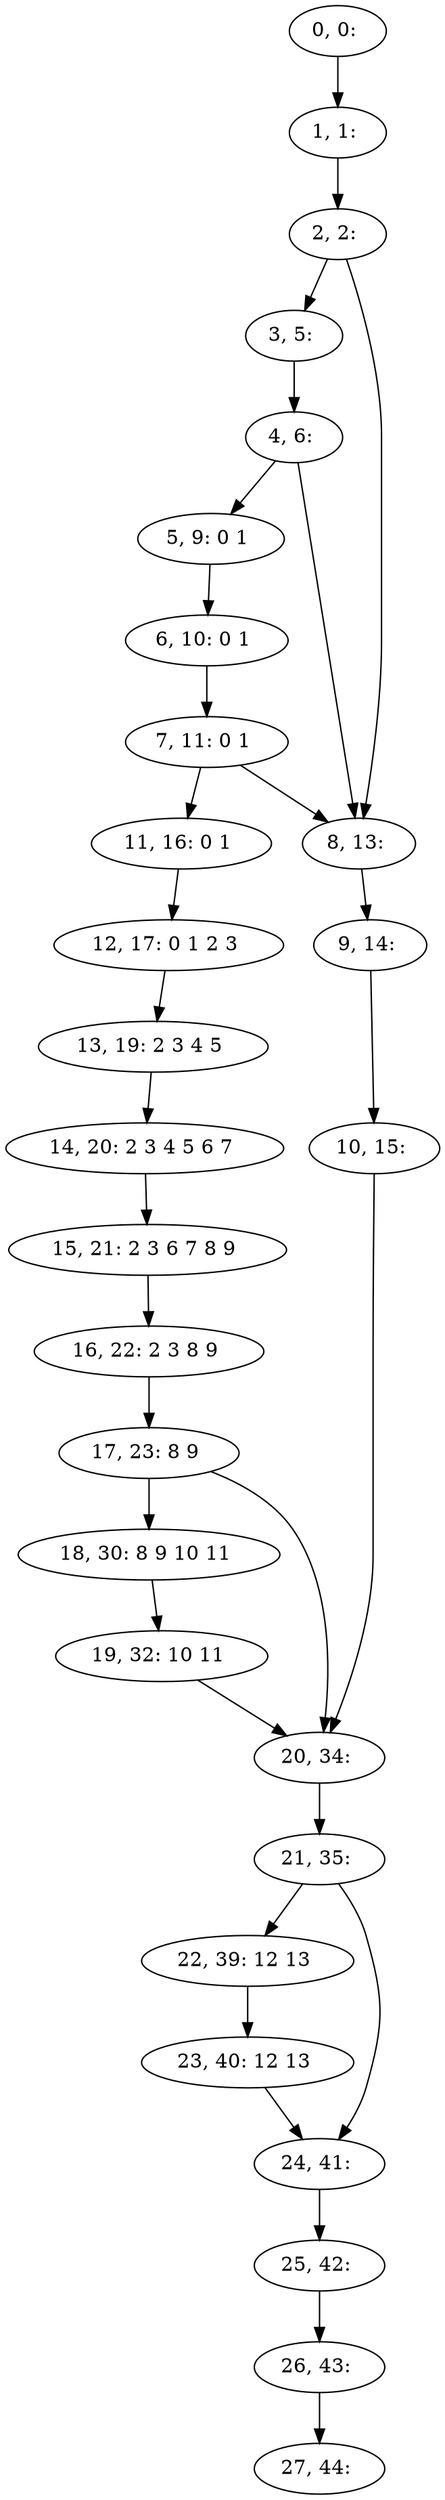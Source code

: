 digraph G {
0[label="0, 0: "];
1[label="1, 1: "];
2[label="2, 2: "];
3[label="3, 5: "];
4[label="4, 6: "];
5[label="5, 9: 0 1 "];
6[label="6, 10: 0 1 "];
7[label="7, 11: 0 1 "];
8[label="8, 13: "];
9[label="9, 14: "];
10[label="10, 15: "];
11[label="11, 16: 0 1 "];
12[label="12, 17: 0 1 2 3 "];
13[label="13, 19: 2 3 4 5 "];
14[label="14, 20: 2 3 4 5 6 7 "];
15[label="15, 21: 2 3 6 7 8 9 "];
16[label="16, 22: 2 3 8 9 "];
17[label="17, 23: 8 9 "];
18[label="18, 30: 8 9 10 11 "];
19[label="19, 32: 10 11 "];
20[label="20, 34: "];
21[label="21, 35: "];
22[label="22, 39: 12 13 "];
23[label="23, 40: 12 13 "];
24[label="24, 41: "];
25[label="25, 42: "];
26[label="26, 43: "];
27[label="27, 44: "];
0->1 ;
1->2 ;
2->3 ;
2->8 ;
3->4 ;
4->5 ;
4->8 ;
5->6 ;
6->7 ;
7->8 ;
7->11 ;
8->9 ;
9->10 ;
10->20 ;
11->12 ;
12->13 ;
13->14 ;
14->15 ;
15->16 ;
16->17 ;
17->18 ;
17->20 ;
18->19 ;
19->20 ;
20->21 ;
21->22 ;
21->24 ;
22->23 ;
23->24 ;
24->25 ;
25->26 ;
26->27 ;
}
